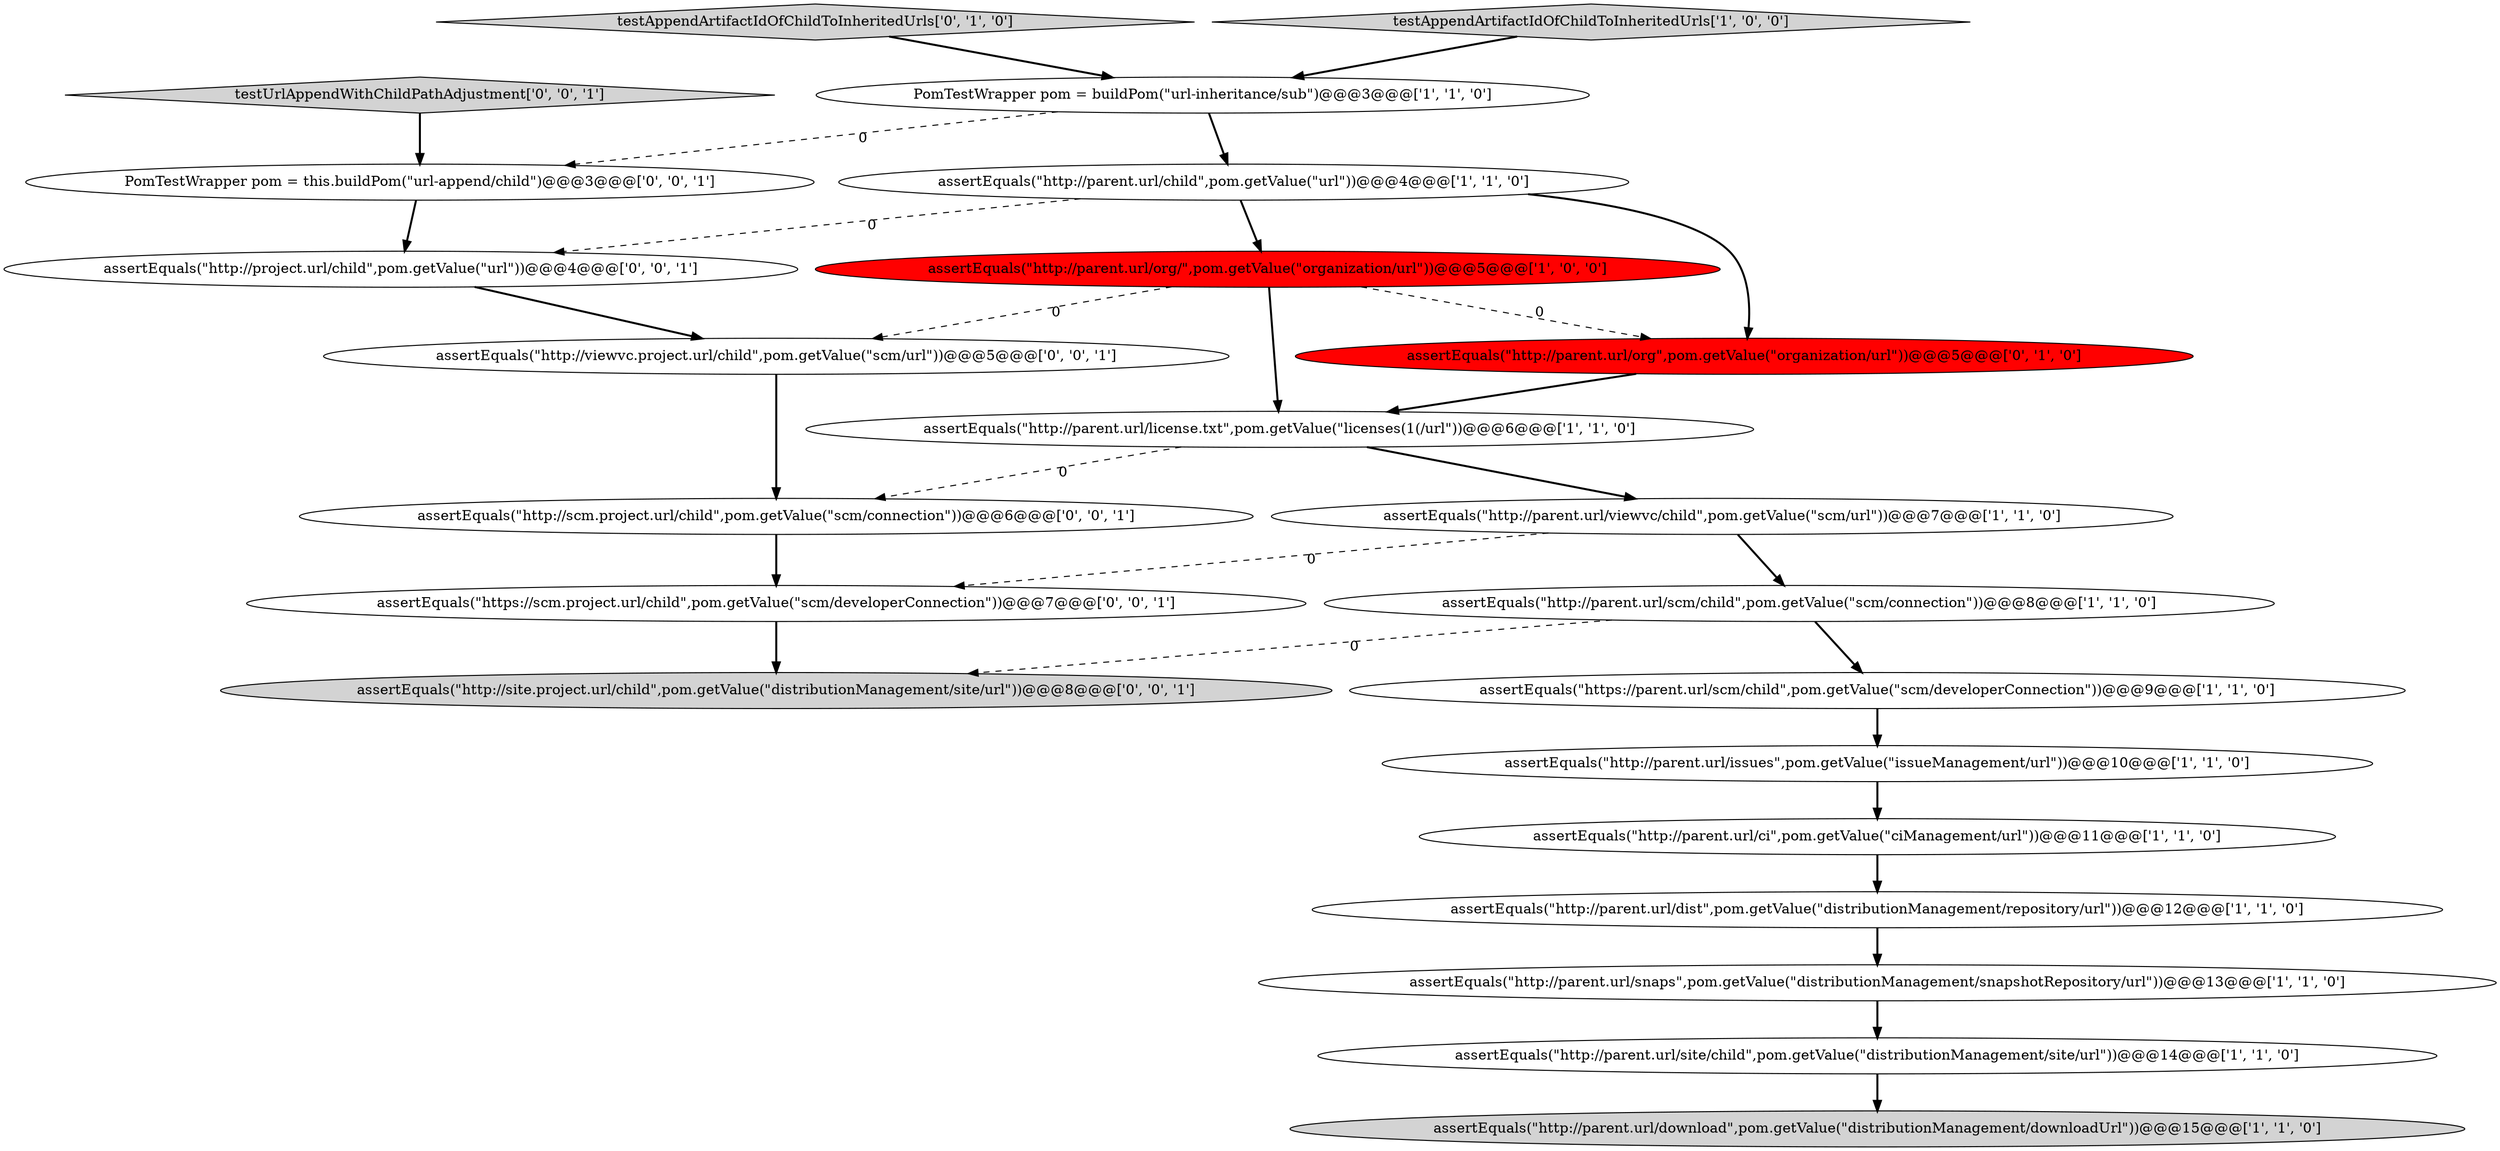 digraph {
11 [style = filled, label = "assertEquals(\"http://parent.url/issues\",pom.getValue(\"issueManagement/url\"))@@@10@@@['1', '1', '0']", fillcolor = white, shape = ellipse image = "AAA0AAABBB1BBB"];
2 [style = filled, label = "assertEquals(\"http://parent.url/viewvc/child\",pom.getValue(\"scm/url\"))@@@7@@@['1', '1', '0']", fillcolor = white, shape = ellipse image = "AAA0AAABBB1BBB"];
19 [style = filled, label = "assertEquals(\"http://scm.project.url/child\",pom.getValue(\"scm/connection\"))@@@6@@@['0', '0', '1']", fillcolor = white, shape = ellipse image = "AAA0AAABBB3BBB"];
10 [style = filled, label = "assertEquals(\"http://parent.url/snaps\",pom.getValue(\"distributionManagement/snapshotRepository/url\"))@@@13@@@['1', '1', '0']", fillcolor = white, shape = ellipse image = "AAA0AAABBB1BBB"];
7 [style = filled, label = "assertEquals(\"http://parent.url/download\",pom.getValue(\"distributionManagement/downloadUrl\"))@@@15@@@['1', '1', '0']", fillcolor = lightgray, shape = ellipse image = "AAA0AAABBB1BBB"];
8 [style = filled, label = "assertEquals(\"http://parent.url/scm/child\",pom.getValue(\"scm/connection\"))@@@8@@@['1', '1', '0']", fillcolor = white, shape = ellipse image = "AAA0AAABBB1BBB"];
13 [style = filled, label = "assertEquals(\"http://parent.url/site/child\",pom.getValue(\"distributionManagement/site/url\"))@@@14@@@['1', '1', '0']", fillcolor = white, shape = ellipse image = "AAA0AAABBB1BBB"];
20 [style = filled, label = "testUrlAppendWithChildPathAdjustment['0', '0', '1']", fillcolor = lightgray, shape = diamond image = "AAA0AAABBB3BBB"];
6 [style = filled, label = "PomTestWrapper pom = buildPom(\"url-inheritance/sub\")@@@3@@@['1', '1', '0']", fillcolor = white, shape = ellipse image = "AAA0AAABBB1BBB"];
21 [style = filled, label = "assertEquals(\"http://viewvc.project.url/child\",pom.getValue(\"scm/url\"))@@@5@@@['0', '0', '1']", fillcolor = white, shape = ellipse image = "AAA0AAABBB3BBB"];
14 [style = filled, label = "testAppendArtifactIdOfChildToInheritedUrls['0', '1', '0']", fillcolor = lightgray, shape = diamond image = "AAA0AAABBB2BBB"];
12 [style = filled, label = "assertEquals(\"http://parent.url/ci\",pom.getValue(\"ciManagement/url\"))@@@11@@@['1', '1', '0']", fillcolor = white, shape = ellipse image = "AAA0AAABBB1BBB"];
5 [style = filled, label = "assertEquals(\"http://parent.url/dist\",pom.getValue(\"distributionManagement/repository/url\"))@@@12@@@['1', '1', '0']", fillcolor = white, shape = ellipse image = "AAA0AAABBB1BBB"];
0 [style = filled, label = "assertEquals(\"http://parent.url/org/\",pom.getValue(\"organization/url\"))@@@5@@@['1', '0', '0']", fillcolor = red, shape = ellipse image = "AAA1AAABBB1BBB"];
18 [style = filled, label = "assertEquals(\"https://scm.project.url/child\",pom.getValue(\"scm/developerConnection\"))@@@7@@@['0', '0', '1']", fillcolor = white, shape = ellipse image = "AAA0AAABBB3BBB"];
22 [style = filled, label = "assertEquals(\"http://project.url/child\",pom.getValue(\"url\"))@@@4@@@['0', '0', '1']", fillcolor = white, shape = ellipse image = "AAA0AAABBB3BBB"];
17 [style = filled, label = "PomTestWrapper pom = this.buildPom(\"url-append/child\")@@@3@@@['0', '0', '1']", fillcolor = white, shape = ellipse image = "AAA0AAABBB3BBB"];
16 [style = filled, label = "assertEquals(\"http://site.project.url/child\",pom.getValue(\"distributionManagement/site/url\"))@@@8@@@['0', '0', '1']", fillcolor = lightgray, shape = ellipse image = "AAA0AAABBB3BBB"];
1 [style = filled, label = "assertEquals(\"http://parent.url/license.txt\",pom.getValue(\"licenses(1(/url\"))@@@6@@@['1', '1', '0']", fillcolor = white, shape = ellipse image = "AAA0AAABBB1BBB"];
3 [style = filled, label = "assertEquals(\"http://parent.url/child\",pom.getValue(\"url\"))@@@4@@@['1', '1', '0']", fillcolor = white, shape = ellipse image = "AAA0AAABBB1BBB"];
15 [style = filled, label = "assertEquals(\"http://parent.url/org\",pom.getValue(\"organization/url\"))@@@5@@@['0', '1', '0']", fillcolor = red, shape = ellipse image = "AAA1AAABBB2BBB"];
9 [style = filled, label = "assertEquals(\"https://parent.url/scm/child\",pom.getValue(\"scm/developerConnection\"))@@@9@@@['1', '1', '0']", fillcolor = white, shape = ellipse image = "AAA0AAABBB1BBB"];
4 [style = filled, label = "testAppendArtifactIdOfChildToInheritedUrls['1', '0', '0']", fillcolor = lightgray, shape = diamond image = "AAA0AAABBB1BBB"];
6->3 [style = bold, label=""];
5->10 [style = bold, label=""];
8->16 [style = dashed, label="0"];
19->18 [style = bold, label=""];
20->17 [style = bold, label=""];
9->11 [style = bold, label=""];
12->5 [style = bold, label=""];
21->19 [style = bold, label=""];
4->6 [style = bold, label=""];
1->19 [style = dashed, label="0"];
22->21 [style = bold, label=""];
0->15 [style = dashed, label="0"];
11->12 [style = bold, label=""];
3->15 [style = bold, label=""];
6->17 [style = dashed, label="0"];
3->22 [style = dashed, label="0"];
17->22 [style = bold, label=""];
3->0 [style = bold, label=""];
10->13 [style = bold, label=""];
0->21 [style = dashed, label="0"];
13->7 [style = bold, label=""];
0->1 [style = bold, label=""];
8->9 [style = bold, label=""];
2->18 [style = dashed, label="0"];
1->2 [style = bold, label=""];
14->6 [style = bold, label=""];
2->8 [style = bold, label=""];
15->1 [style = bold, label=""];
18->16 [style = bold, label=""];
}
